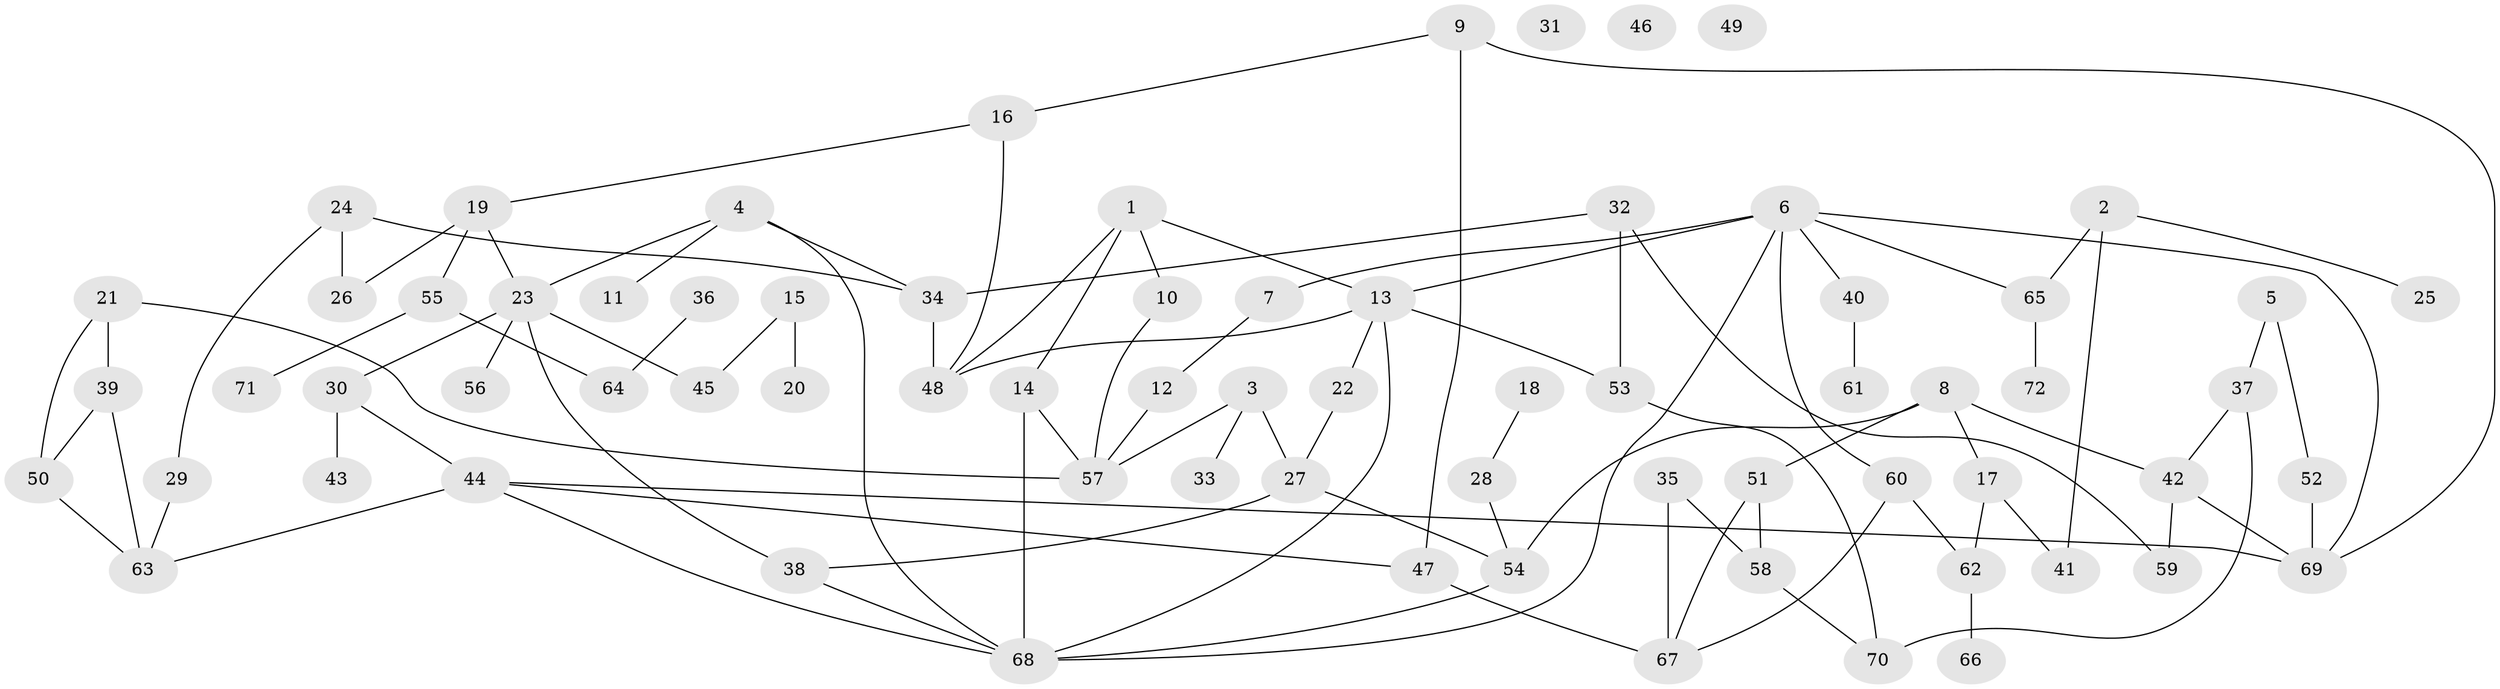 // coarse degree distribution, {3: 0.19230769230769232, 2: 0.2692307692307692, 1: 0.15384615384615385, 5: 0.15384615384615385, 6: 0.038461538461538464, 4: 0.07692307692307693, 7: 0.038461538461538464, 8: 0.07692307692307693}
// Generated by graph-tools (version 1.1) at 2025/35/03/04/25 23:35:49]
// undirected, 72 vertices, 99 edges
graph export_dot {
  node [color=gray90,style=filled];
  1;
  2;
  3;
  4;
  5;
  6;
  7;
  8;
  9;
  10;
  11;
  12;
  13;
  14;
  15;
  16;
  17;
  18;
  19;
  20;
  21;
  22;
  23;
  24;
  25;
  26;
  27;
  28;
  29;
  30;
  31;
  32;
  33;
  34;
  35;
  36;
  37;
  38;
  39;
  40;
  41;
  42;
  43;
  44;
  45;
  46;
  47;
  48;
  49;
  50;
  51;
  52;
  53;
  54;
  55;
  56;
  57;
  58;
  59;
  60;
  61;
  62;
  63;
  64;
  65;
  66;
  67;
  68;
  69;
  70;
  71;
  72;
  1 -- 10;
  1 -- 13;
  1 -- 14;
  1 -- 48;
  2 -- 25;
  2 -- 41;
  2 -- 65;
  3 -- 27;
  3 -- 33;
  3 -- 57;
  4 -- 11;
  4 -- 23;
  4 -- 34;
  4 -- 68;
  5 -- 37;
  5 -- 52;
  6 -- 7;
  6 -- 13;
  6 -- 40;
  6 -- 60;
  6 -- 65;
  6 -- 68;
  6 -- 69;
  7 -- 12;
  8 -- 17;
  8 -- 42;
  8 -- 51;
  8 -- 54;
  9 -- 16;
  9 -- 47;
  9 -- 69;
  10 -- 57;
  12 -- 57;
  13 -- 22;
  13 -- 48;
  13 -- 53;
  13 -- 68;
  14 -- 57;
  14 -- 68;
  15 -- 20;
  15 -- 45;
  16 -- 19;
  16 -- 48;
  17 -- 41;
  17 -- 62;
  18 -- 28;
  19 -- 23;
  19 -- 26;
  19 -- 55;
  21 -- 39;
  21 -- 50;
  21 -- 57;
  22 -- 27;
  23 -- 30;
  23 -- 38;
  23 -- 45;
  23 -- 56;
  24 -- 26;
  24 -- 29;
  24 -- 34;
  27 -- 38;
  27 -- 54;
  28 -- 54;
  29 -- 63;
  30 -- 43;
  30 -- 44;
  32 -- 34;
  32 -- 53;
  32 -- 59;
  34 -- 48;
  35 -- 58;
  35 -- 67;
  36 -- 64;
  37 -- 42;
  37 -- 70;
  38 -- 68;
  39 -- 50;
  39 -- 63;
  40 -- 61;
  42 -- 59;
  42 -- 69;
  44 -- 47;
  44 -- 63;
  44 -- 68;
  44 -- 69;
  47 -- 67;
  50 -- 63;
  51 -- 58;
  51 -- 67;
  52 -- 69;
  53 -- 70;
  54 -- 68;
  55 -- 64;
  55 -- 71;
  58 -- 70;
  60 -- 62;
  60 -- 67;
  62 -- 66;
  65 -- 72;
}
